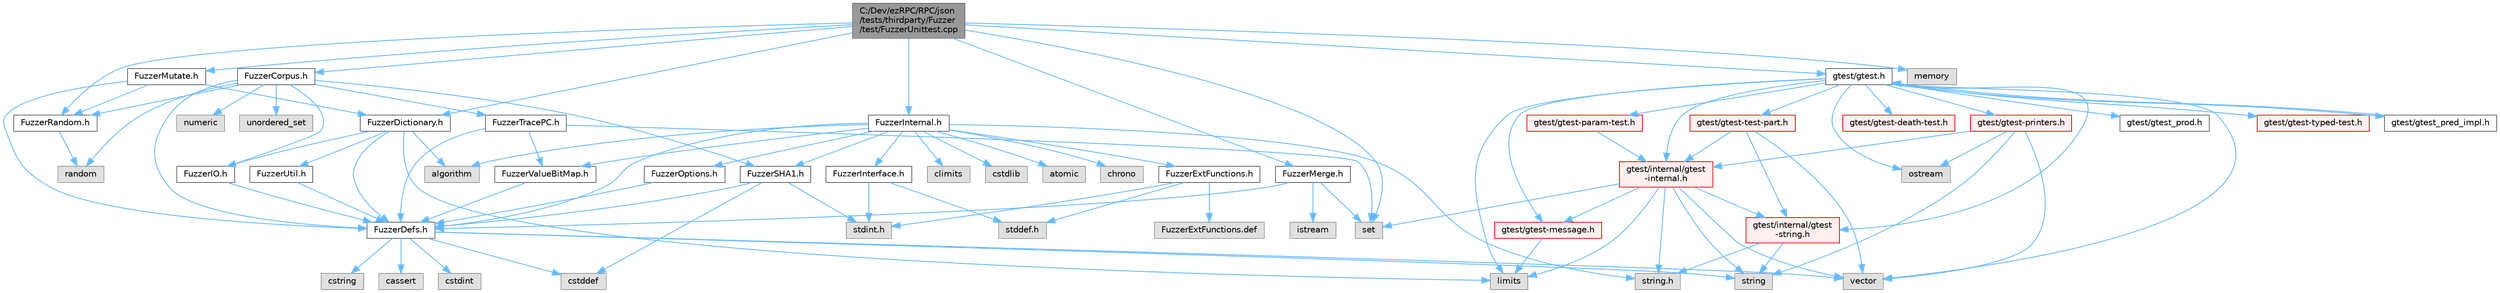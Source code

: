 digraph "C:/Dev/ezRPC/RPC/json/tests/thirdparty/Fuzzer/test/FuzzerUnittest.cpp"
{
 // LATEX_PDF_SIZE
  bgcolor="transparent";
  edge [fontname=Helvetica,fontsize=10,labelfontname=Helvetica,labelfontsize=10];
  node [fontname=Helvetica,fontsize=10,shape=box,height=0.2,width=0.4];
  Node1 [id="Node000001",label="C:/Dev/ezRPC/RPC/json\l/tests/thirdparty/Fuzzer\l/test/FuzzerUnittest.cpp",height=0.2,width=0.4,color="gray40", fillcolor="grey60", style="filled", fontcolor="black",tooltip=" "];
  Node1 -> Node2 [id="edge1_Node000001_Node000002",color="steelblue1",style="solid",tooltip=" "];
  Node2 [id="Node000002",label="FuzzerCorpus.h",height=0.2,width=0.4,color="grey40", fillcolor="white", style="filled",URL="$_fuzzer_corpus_8h.html",tooltip=" "];
  Node2 -> Node3 [id="edge2_Node000002_Node000003",color="steelblue1",style="solid",tooltip=" "];
  Node3 [id="Node000003",label="FuzzerDefs.h",height=0.2,width=0.4,color="grey40", fillcolor="white", style="filled",URL="$_fuzzer_defs_8h.html",tooltip=" "];
  Node3 -> Node4 [id="edge3_Node000003_Node000004",color="steelblue1",style="solid",tooltip=" "];
  Node4 [id="Node000004",label="cassert",height=0.2,width=0.4,color="grey60", fillcolor="#E0E0E0", style="filled",tooltip=" "];
  Node3 -> Node5 [id="edge4_Node000003_Node000005",color="steelblue1",style="solid",tooltip=" "];
  Node5 [id="Node000005",label="cstddef",height=0.2,width=0.4,color="grey60", fillcolor="#E0E0E0", style="filled",tooltip=" "];
  Node3 -> Node6 [id="edge5_Node000003_Node000006",color="steelblue1",style="solid",tooltip=" "];
  Node6 [id="Node000006",label="cstdint",height=0.2,width=0.4,color="grey60", fillcolor="#E0E0E0", style="filled",tooltip=" "];
  Node3 -> Node7 [id="edge6_Node000003_Node000007",color="steelblue1",style="solid",tooltip=" "];
  Node7 [id="Node000007",label="cstring",height=0.2,width=0.4,color="grey60", fillcolor="#E0E0E0", style="filled",tooltip=" "];
  Node3 -> Node8 [id="edge7_Node000003_Node000008",color="steelblue1",style="solid",tooltip=" "];
  Node8 [id="Node000008",label="string",height=0.2,width=0.4,color="grey60", fillcolor="#E0E0E0", style="filled",tooltip=" "];
  Node3 -> Node9 [id="edge8_Node000003_Node000009",color="steelblue1",style="solid",tooltip=" "];
  Node9 [id="Node000009",label="vector",height=0.2,width=0.4,color="grey60", fillcolor="#E0E0E0", style="filled",tooltip=" "];
  Node2 -> Node10 [id="edge9_Node000002_Node000010",color="steelblue1",style="solid",tooltip=" "];
  Node10 [id="Node000010",label="FuzzerIO.h",height=0.2,width=0.4,color="grey40", fillcolor="white", style="filled",URL="$_fuzzer_i_o_8h.html",tooltip=" "];
  Node10 -> Node3 [id="edge10_Node000010_Node000003",color="steelblue1",style="solid",tooltip=" "];
  Node2 -> Node11 [id="edge11_Node000002_Node000011",color="steelblue1",style="solid",tooltip=" "];
  Node11 [id="Node000011",label="FuzzerRandom.h",height=0.2,width=0.4,color="grey40", fillcolor="white", style="filled",URL="$_fuzzer_random_8h.html",tooltip=" "];
  Node11 -> Node12 [id="edge12_Node000011_Node000012",color="steelblue1",style="solid",tooltip=" "];
  Node12 [id="Node000012",label="random",height=0.2,width=0.4,color="grey60", fillcolor="#E0E0E0", style="filled",tooltip=" "];
  Node2 -> Node13 [id="edge13_Node000002_Node000013",color="steelblue1",style="solid",tooltip=" "];
  Node13 [id="Node000013",label="FuzzerSHA1.h",height=0.2,width=0.4,color="grey40", fillcolor="white", style="filled",URL="$_fuzzer_s_h_a1_8h.html",tooltip=" "];
  Node13 -> Node3 [id="edge14_Node000013_Node000003",color="steelblue1",style="solid",tooltip=" "];
  Node13 -> Node5 [id="edge15_Node000013_Node000005",color="steelblue1",style="solid",tooltip=" "];
  Node13 -> Node14 [id="edge16_Node000013_Node000014",color="steelblue1",style="solid",tooltip=" "];
  Node14 [id="Node000014",label="stdint.h",height=0.2,width=0.4,color="grey60", fillcolor="#E0E0E0", style="filled",tooltip=" "];
  Node2 -> Node15 [id="edge17_Node000002_Node000015",color="steelblue1",style="solid",tooltip=" "];
  Node15 [id="Node000015",label="FuzzerTracePC.h",height=0.2,width=0.4,color="grey40", fillcolor="white", style="filled",URL="$_fuzzer_trace_p_c_8h.html",tooltip=" "];
  Node15 -> Node3 [id="edge18_Node000015_Node000003",color="steelblue1",style="solid",tooltip=" "];
  Node15 -> Node16 [id="edge19_Node000015_Node000016",color="steelblue1",style="solid",tooltip=" "];
  Node16 [id="Node000016",label="FuzzerValueBitMap.h",height=0.2,width=0.4,color="grey40", fillcolor="white", style="filled",URL="$_fuzzer_value_bit_map_8h.html",tooltip=" "];
  Node16 -> Node3 [id="edge20_Node000016_Node000003",color="steelblue1",style="solid",tooltip=" "];
  Node15 -> Node17 [id="edge21_Node000015_Node000017",color="steelblue1",style="solid",tooltip=" "];
  Node17 [id="Node000017",label="set",height=0.2,width=0.4,color="grey60", fillcolor="#E0E0E0", style="filled",tooltip=" "];
  Node2 -> Node18 [id="edge22_Node000002_Node000018",color="steelblue1",style="solid",tooltip=" "];
  Node18 [id="Node000018",label="numeric",height=0.2,width=0.4,color="grey60", fillcolor="#E0E0E0", style="filled",tooltip=" "];
  Node2 -> Node12 [id="edge23_Node000002_Node000012",color="steelblue1",style="solid",tooltip=" "];
  Node2 -> Node19 [id="edge24_Node000002_Node000019",color="steelblue1",style="solid",tooltip=" "];
  Node19 [id="Node000019",label="unordered_set",height=0.2,width=0.4,color="grey60", fillcolor="#E0E0E0", style="filled",tooltip=" "];
  Node1 -> Node20 [id="edge25_Node000001_Node000020",color="steelblue1",style="solid",tooltip=" "];
  Node20 [id="Node000020",label="FuzzerInternal.h",height=0.2,width=0.4,color="grey40", fillcolor="white", style="filled",URL="$_fuzzer_internal_8h.html",tooltip=" "];
  Node20 -> Node3 [id="edge26_Node000020_Node000003",color="steelblue1",style="solid",tooltip=" "];
  Node20 -> Node21 [id="edge27_Node000020_Node000021",color="steelblue1",style="solid",tooltip=" "];
  Node21 [id="Node000021",label="FuzzerExtFunctions.h",height=0.2,width=0.4,color="grey40", fillcolor="white", style="filled",URL="$_fuzzer_ext_functions_8h.html",tooltip=" "];
  Node21 -> Node22 [id="edge28_Node000021_Node000022",color="steelblue1",style="solid",tooltip=" "];
  Node22 [id="Node000022",label="stddef.h",height=0.2,width=0.4,color="grey60", fillcolor="#E0E0E0", style="filled",tooltip=" "];
  Node21 -> Node14 [id="edge29_Node000021_Node000014",color="steelblue1",style="solid",tooltip=" "];
  Node21 -> Node23 [id="edge30_Node000021_Node000023",color="steelblue1",style="solid",tooltip=" "];
  Node23 [id="Node000023",label="FuzzerExtFunctions.def",height=0.2,width=0.4,color="grey60", fillcolor="#E0E0E0", style="filled",tooltip=" "];
  Node20 -> Node24 [id="edge31_Node000020_Node000024",color="steelblue1",style="solid",tooltip=" "];
  Node24 [id="Node000024",label="FuzzerInterface.h",height=0.2,width=0.4,color="grey40", fillcolor="white", style="filled",URL="$_fuzzer_interface_8h.html",tooltip=" "];
  Node24 -> Node22 [id="edge32_Node000024_Node000022",color="steelblue1",style="solid",tooltip=" "];
  Node24 -> Node14 [id="edge33_Node000024_Node000014",color="steelblue1",style="solid",tooltip=" "];
  Node20 -> Node25 [id="edge34_Node000020_Node000025",color="steelblue1",style="solid",tooltip=" "];
  Node25 [id="Node000025",label="FuzzerOptions.h",height=0.2,width=0.4,color="grey40", fillcolor="white", style="filled",URL="$_fuzzer_options_8h.html",tooltip=" "];
  Node25 -> Node3 [id="edge35_Node000025_Node000003",color="steelblue1",style="solid",tooltip=" "];
  Node20 -> Node13 [id="edge36_Node000020_Node000013",color="steelblue1",style="solid",tooltip=" "];
  Node20 -> Node16 [id="edge37_Node000020_Node000016",color="steelblue1",style="solid",tooltip=" "];
  Node20 -> Node26 [id="edge38_Node000020_Node000026",color="steelblue1",style="solid",tooltip=" "];
  Node26 [id="Node000026",label="algorithm",height=0.2,width=0.4,color="grey60", fillcolor="#E0E0E0", style="filled",tooltip=" "];
  Node20 -> Node27 [id="edge39_Node000020_Node000027",color="steelblue1",style="solid",tooltip=" "];
  Node27 [id="Node000027",label="atomic",height=0.2,width=0.4,color="grey60", fillcolor="#E0E0E0", style="filled",tooltip=" "];
  Node20 -> Node28 [id="edge40_Node000020_Node000028",color="steelblue1",style="solid",tooltip=" "];
  Node28 [id="Node000028",label="chrono",height=0.2,width=0.4,color="grey60", fillcolor="#E0E0E0", style="filled",tooltip=" "];
  Node20 -> Node29 [id="edge41_Node000020_Node000029",color="steelblue1",style="solid",tooltip=" "];
  Node29 [id="Node000029",label="climits",height=0.2,width=0.4,color="grey60", fillcolor="#E0E0E0", style="filled",tooltip=" "];
  Node20 -> Node30 [id="edge42_Node000020_Node000030",color="steelblue1",style="solid",tooltip=" "];
  Node30 [id="Node000030",label="cstdlib",height=0.2,width=0.4,color="grey60", fillcolor="#E0E0E0", style="filled",tooltip=" "];
  Node20 -> Node31 [id="edge43_Node000020_Node000031",color="steelblue1",style="solid",tooltip=" "];
  Node31 [id="Node000031",label="string.h",height=0.2,width=0.4,color="grey60", fillcolor="#E0E0E0", style="filled",tooltip=" "];
  Node1 -> Node32 [id="edge44_Node000001_Node000032",color="steelblue1",style="solid",tooltip=" "];
  Node32 [id="Node000032",label="FuzzerDictionary.h",height=0.2,width=0.4,color="grey40", fillcolor="white", style="filled",URL="$_fuzzer_dictionary_8h.html",tooltip=" "];
  Node32 -> Node3 [id="edge45_Node000032_Node000003",color="steelblue1",style="solid",tooltip=" "];
  Node32 -> Node10 [id="edge46_Node000032_Node000010",color="steelblue1",style="solid",tooltip=" "];
  Node32 -> Node33 [id="edge47_Node000032_Node000033",color="steelblue1",style="solid",tooltip=" "];
  Node33 [id="Node000033",label="FuzzerUtil.h",height=0.2,width=0.4,color="grey40", fillcolor="white", style="filled",URL="$_fuzzer_util_8h.html",tooltip=" "];
  Node33 -> Node3 [id="edge48_Node000033_Node000003",color="steelblue1",style="solid",tooltip=" "];
  Node32 -> Node26 [id="edge49_Node000032_Node000026",color="steelblue1",style="solid",tooltip=" "];
  Node32 -> Node34 [id="edge50_Node000032_Node000034",color="steelblue1",style="solid",tooltip=" "];
  Node34 [id="Node000034",label="limits",height=0.2,width=0.4,color="grey60", fillcolor="#E0E0E0", style="filled",tooltip=" "];
  Node1 -> Node35 [id="edge51_Node000001_Node000035",color="steelblue1",style="solid",tooltip=" "];
  Node35 [id="Node000035",label="FuzzerMerge.h",height=0.2,width=0.4,color="grey40", fillcolor="white", style="filled",URL="$_fuzzer_merge_8h.html",tooltip=" "];
  Node35 -> Node3 [id="edge52_Node000035_Node000003",color="steelblue1",style="solid",tooltip=" "];
  Node35 -> Node36 [id="edge53_Node000035_Node000036",color="steelblue1",style="solid",tooltip=" "];
  Node36 [id="Node000036",label="istream",height=0.2,width=0.4,color="grey60", fillcolor="#E0E0E0", style="filled",tooltip=" "];
  Node35 -> Node17 [id="edge54_Node000035_Node000017",color="steelblue1",style="solid",tooltip=" "];
  Node1 -> Node37 [id="edge55_Node000001_Node000037",color="steelblue1",style="solid",tooltip=" "];
  Node37 [id="Node000037",label="FuzzerMutate.h",height=0.2,width=0.4,color="grey40", fillcolor="white", style="filled",URL="$_fuzzer_mutate_8h.html",tooltip=" "];
  Node37 -> Node3 [id="edge56_Node000037_Node000003",color="steelblue1",style="solid",tooltip=" "];
  Node37 -> Node32 [id="edge57_Node000037_Node000032",color="steelblue1",style="solid",tooltip=" "];
  Node37 -> Node11 [id="edge58_Node000037_Node000011",color="steelblue1",style="solid",tooltip=" "];
  Node1 -> Node11 [id="edge59_Node000001_Node000011",color="steelblue1",style="solid",tooltip=" "];
  Node1 -> Node38 [id="edge60_Node000001_Node000038",color="steelblue1",style="solid",tooltip=" "];
  Node38 [id="Node000038",label="gtest/gtest.h",height=0.2,width=0.4,color="grey40", fillcolor="white", style="filled",URL="$gtest_8h.html",tooltip=" "];
  Node38 -> Node34 [id="edge61_Node000038_Node000034",color="steelblue1",style="solid",tooltip=" "];
  Node38 -> Node39 [id="edge62_Node000038_Node000039",color="steelblue1",style="solid",tooltip=" "];
  Node39 [id="Node000039",label="ostream",height=0.2,width=0.4,color="grey60", fillcolor="#E0E0E0", style="filled",tooltip=" "];
  Node38 -> Node9 [id="edge63_Node000038_Node000009",color="steelblue1",style="solid",tooltip=" "];
  Node38 -> Node40 [id="edge64_Node000038_Node000040",color="steelblue1",style="solid",tooltip=" "];
  Node40 [id="Node000040",label="gtest/internal/gtest\l-internal.h",height=0.2,width=0.4,color="red", fillcolor="#FFF0F0", style="filled",URL="$gtest-internal_8h.html",tooltip=" "];
  Node40 -> Node31 [id="edge65_Node000040_Node000031",color="steelblue1",style="solid",tooltip=" "];
  Node40 -> Node34 [id="edge66_Node000040_Node000034",color="steelblue1",style="solid",tooltip=" "];
  Node40 -> Node17 [id="edge67_Node000040_Node000017",color="steelblue1",style="solid",tooltip=" "];
  Node40 -> Node8 [id="edge68_Node000040_Node000008",color="steelblue1",style="solid",tooltip=" "];
  Node40 -> Node9 [id="edge69_Node000040_Node000009",color="steelblue1",style="solid",tooltip=" "];
  Node40 -> Node60 [id="edge70_Node000040_Node000060",color="steelblue1",style="solid",tooltip=" "];
  Node60 [id="Node000060",label="gtest/gtest-message.h",height=0.2,width=0.4,color="red", fillcolor="#FFF0F0", style="filled",URL="$gtest-message_8h.html",tooltip=" "];
  Node60 -> Node34 [id="edge71_Node000060_Node000034",color="steelblue1",style="solid",tooltip=" "];
  Node40 -> Node62 [id="edge72_Node000040_Node000062",color="steelblue1",style="solid",tooltip=" "];
  Node62 [id="Node000062",label="gtest/internal/gtest\l-string.h",height=0.2,width=0.4,color="red", fillcolor="#FFF0F0", style="filled",URL="$gtest-string_8h.html",tooltip=" "];
  Node62 -> Node31 [id="edge73_Node000062_Node000031",color="steelblue1",style="solid",tooltip=" "];
  Node62 -> Node8 [id="edge74_Node000062_Node000008",color="steelblue1",style="solid",tooltip=" "];
  Node38 -> Node62 [id="edge75_Node000038_Node000062",color="steelblue1",style="solid",tooltip=" "];
  Node38 -> Node64 [id="edge76_Node000038_Node000064",color="steelblue1",style="solid",tooltip=" "];
  Node64 [id="Node000064",label="gtest/gtest-death-test.h",height=0.2,width=0.4,color="red", fillcolor="#FFF0F0", style="filled",URL="$gtest-death-test_8h.html",tooltip=" "];
  Node38 -> Node60 [id="edge77_Node000038_Node000060",color="steelblue1",style="solid",tooltip=" "];
  Node38 -> Node66 [id="edge78_Node000038_Node000066",color="steelblue1",style="solid",tooltip=" "];
  Node66 [id="Node000066",label="gtest/gtest-param-test.h",height=0.2,width=0.4,color="red", fillcolor="#FFF0F0", style="filled",URL="$gtest-param-test_8h.html",tooltip=" "];
  Node66 -> Node40 [id="edge79_Node000066_Node000040",color="steelblue1",style="solid",tooltip=" "];
  Node38 -> Node71 [id="edge80_Node000038_Node000071",color="steelblue1",style="solid",tooltip=" "];
  Node71 [id="Node000071",label="gtest/gtest-printers.h",height=0.2,width=0.4,color="red", fillcolor="#FFF0F0", style="filled",URL="$gtest-printers_8h.html",tooltip=" "];
  Node71 -> Node39 [id="edge81_Node000071_Node000039",color="steelblue1",style="solid",tooltip=" "];
  Node71 -> Node8 [id="edge82_Node000071_Node000008",color="steelblue1",style="solid",tooltip=" "];
  Node71 -> Node9 [id="edge83_Node000071_Node000009",color="steelblue1",style="solid",tooltip=" "];
  Node71 -> Node40 [id="edge84_Node000071_Node000040",color="steelblue1",style="solid",tooltip=" "];
  Node38 -> Node74 [id="edge85_Node000038_Node000074",color="steelblue1",style="solid",tooltip=" "];
  Node74 [id="Node000074",label="gtest/gtest_prod.h",height=0.2,width=0.4,color="grey40", fillcolor="white", style="filled",URL="$gtest__prod_8h.html",tooltip=" "];
  Node38 -> Node75 [id="edge86_Node000038_Node000075",color="steelblue1",style="solid",tooltip=" "];
  Node75 [id="Node000075",label="gtest/gtest-test-part.h",height=0.2,width=0.4,color="red", fillcolor="#FFF0F0", style="filled",URL="$gtest-test-part_8h.html",tooltip=" "];
  Node75 -> Node9 [id="edge87_Node000075_Node000009",color="steelblue1",style="solid",tooltip=" "];
  Node75 -> Node40 [id="edge88_Node000075_Node000040",color="steelblue1",style="solid",tooltip=" "];
  Node75 -> Node62 [id="edge89_Node000075_Node000062",color="steelblue1",style="solid",tooltip=" "];
  Node38 -> Node77 [id="edge90_Node000038_Node000077",color="steelblue1",style="solid",tooltip=" "];
  Node77 [id="Node000077",label="gtest/gtest-typed-test.h",height=0.2,width=0.4,color="red", fillcolor="#FFF0F0", style="filled",URL="$gtest-typed-test_8h.html",tooltip=" "];
  Node38 -> Node78 [id="edge91_Node000038_Node000078",color="steelblue1",style="solid",tooltip=" "];
  Node78 [id="Node000078",label="gtest/gtest_pred_impl.h",height=0.2,width=0.4,color="grey40", fillcolor="white", style="filled",URL="$gtest__pred__impl_8h.html",tooltip=" "];
  Node78 -> Node38 [id="edge92_Node000078_Node000038",color="steelblue1",style="solid",tooltip=" "];
  Node1 -> Node79 [id="edge93_Node000001_Node000079",color="steelblue1",style="solid",tooltip=" "];
  Node79 [id="Node000079",label="memory",height=0.2,width=0.4,color="grey60", fillcolor="#E0E0E0", style="filled",tooltip=" "];
  Node1 -> Node17 [id="edge94_Node000001_Node000017",color="steelblue1",style="solid",tooltip=" "];
}
